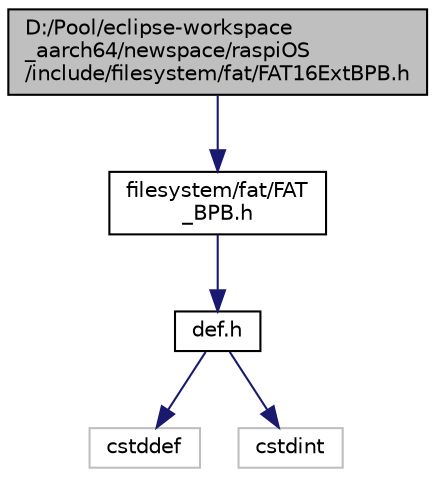 digraph "D:/Pool/eclipse-workspace_aarch64/newspace/raspiOS/include/filesystem/fat/FAT16ExtBPB.h"
{
  edge [fontname="Helvetica",fontsize="10",labelfontname="Helvetica",labelfontsize="10"];
  node [fontname="Helvetica",fontsize="10",shape=record];
  Node952 [label="D:/Pool/eclipse-workspace\l_aarch64/newspace/raspiOS\l/include/filesystem/fat/FAT16ExtBPB.h",height=0.2,width=0.4,color="black", fillcolor="grey75", style="filled", fontcolor="black"];
  Node952 -> Node953 [color="midnightblue",fontsize="10",style="solid",fontname="Helvetica"];
  Node953 [label="filesystem/fat/FAT\l_BPB.h",height=0.2,width=0.4,color="black", fillcolor="white", style="filled",URL="$d9/dab/_f_a_t___b_p_b_8h.html"];
  Node953 -> Node954 [color="midnightblue",fontsize="10",style="solid",fontname="Helvetica"];
  Node954 [label="def.h",height=0.2,width=0.4,color="black", fillcolor="white", style="filled",URL="$d4/da4/def_8h.html"];
  Node954 -> Node955 [color="midnightblue",fontsize="10",style="solid",fontname="Helvetica"];
  Node955 [label="cstddef",height=0.2,width=0.4,color="grey75", fillcolor="white", style="filled"];
  Node954 -> Node956 [color="midnightblue",fontsize="10",style="solid",fontname="Helvetica"];
  Node956 [label="cstdint",height=0.2,width=0.4,color="grey75", fillcolor="white", style="filled"];
}
